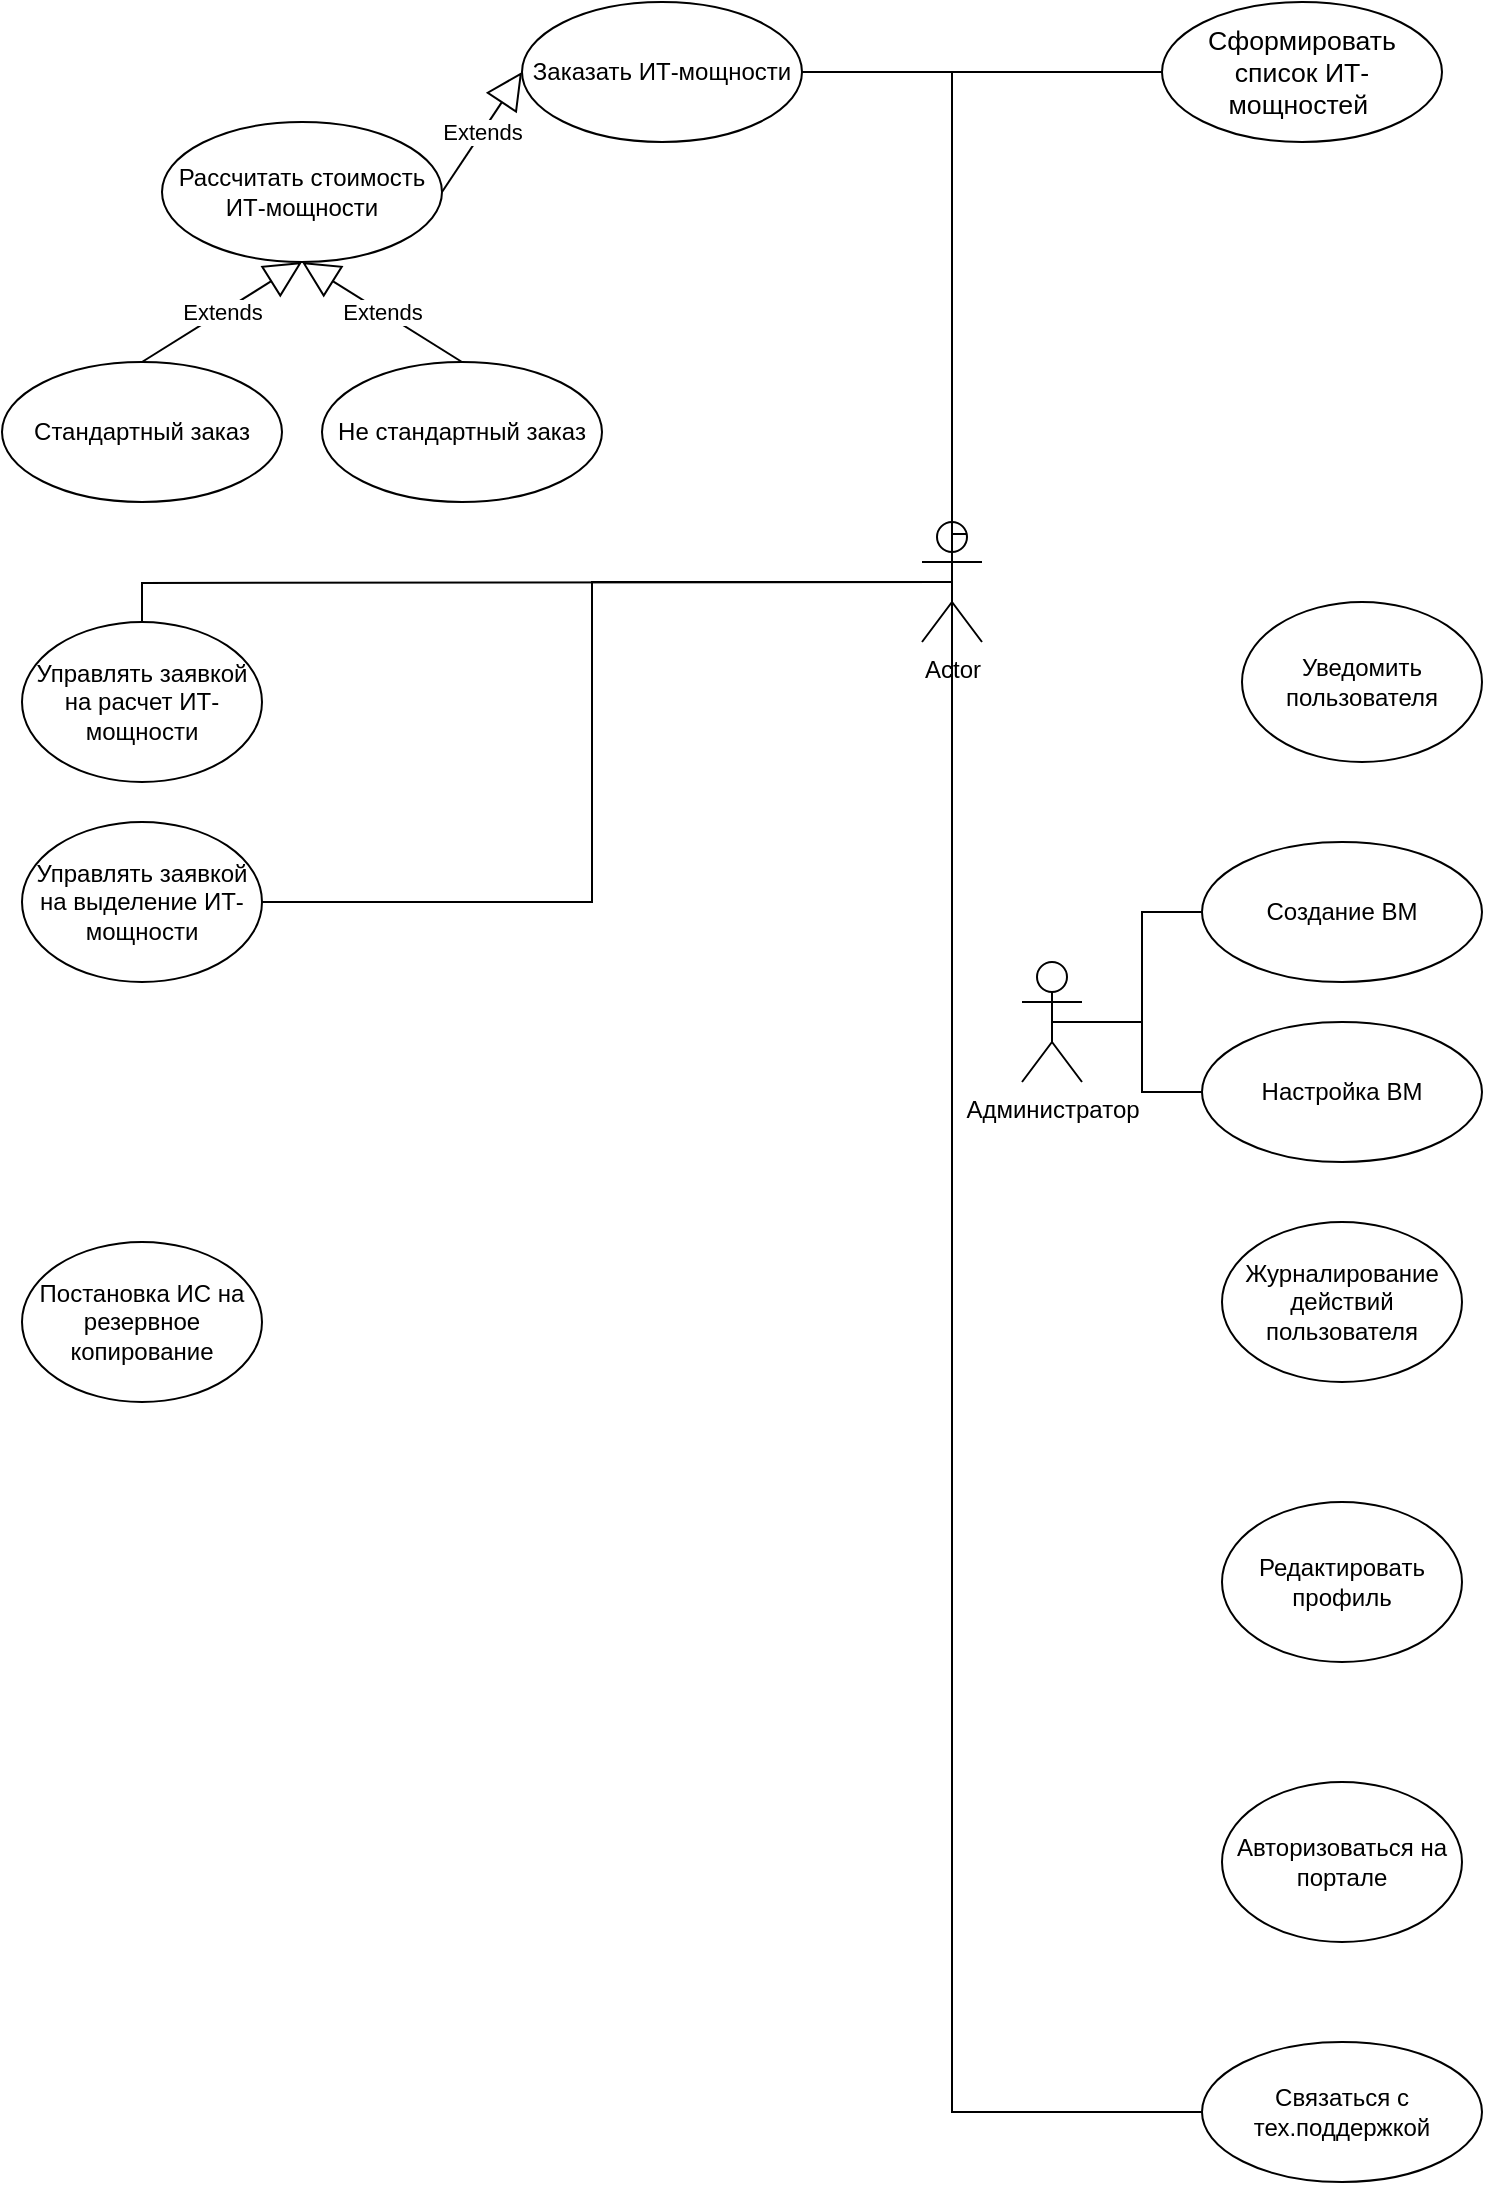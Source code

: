 <mxfile version="20.4.0" type="github">
  <diagram id="Ee9s-W-hiH09DrzuSm6O" name="Страница 1">
    <mxGraphModel dx="1117" dy="541" grid="1" gridSize="10" guides="1" tooltips="1" connect="1" arrows="1" fold="1" page="1" pageScale="1" pageWidth="827" pageHeight="1169" math="0" shadow="0">
      <root>
        <mxCell id="0" />
        <mxCell id="1" parent="0" />
        <mxCell id="plw8cePdsiT2w4CJzT8i-1" value="Actor" style="shape=umlActor;verticalLabelPosition=bottom;verticalAlign=top;html=1;outlineConnect=0;" vertex="1" parent="1">
          <mxGeometry x="480" y="280" width="30" height="60" as="geometry" />
        </mxCell>
        <mxCell id="plw8cePdsiT2w4CJzT8i-2" value="Заказать ИТ-мощности" style="ellipse;whiteSpace=wrap;html=1;" vertex="1" parent="1">
          <mxGeometry x="280" y="20" width="140" height="70" as="geometry" />
        </mxCell>
        <mxCell id="plw8cePdsiT2w4CJzT8i-3" value="Рассчитать стоимость&lt;br&gt;ИТ-мощности" style="ellipse;whiteSpace=wrap;html=1;" vertex="1" parent="1">
          <mxGeometry x="100" y="80" width="140" height="70" as="geometry" />
        </mxCell>
        <mxCell id="plw8cePdsiT2w4CJzT8i-4" value="Extends" style="endArrow=block;endSize=16;endFill=0;html=1;rounded=0;exitX=1;exitY=0.5;exitDx=0;exitDy=0;entryX=0;entryY=0.5;entryDx=0;entryDy=0;" edge="1" parent="1" source="plw8cePdsiT2w4CJzT8i-3" target="plw8cePdsiT2w4CJzT8i-2">
          <mxGeometry width="160" relative="1" as="geometry">
            <mxPoint x="370" y="200" as="sourcePoint" />
            <mxPoint x="530" y="200" as="targetPoint" />
          </mxGeometry>
        </mxCell>
        <mxCell id="plw8cePdsiT2w4CJzT8i-5" value="Стандартный заказ" style="ellipse;whiteSpace=wrap;html=1;" vertex="1" parent="1">
          <mxGeometry x="20" y="200" width="140" height="70" as="geometry" />
        </mxCell>
        <mxCell id="plw8cePdsiT2w4CJzT8i-6" value="Не стандартный заказ" style="ellipse;whiteSpace=wrap;html=1;" vertex="1" parent="1">
          <mxGeometry x="180" y="200" width="140" height="70" as="geometry" />
        </mxCell>
        <mxCell id="plw8cePdsiT2w4CJzT8i-7" value="Extends" style="endArrow=block;endSize=16;endFill=0;html=1;rounded=0;entryX=0.5;entryY=1;entryDx=0;entryDy=0;exitX=0.5;exitY=0;exitDx=0;exitDy=0;" edge="1" parent="1" source="plw8cePdsiT2w4CJzT8i-5" target="plw8cePdsiT2w4CJzT8i-3">
          <mxGeometry width="160" relative="1" as="geometry">
            <mxPoint x="370" y="200" as="sourcePoint" />
            <mxPoint x="530" y="200" as="targetPoint" />
          </mxGeometry>
        </mxCell>
        <mxCell id="plw8cePdsiT2w4CJzT8i-8" value="Extends" style="endArrow=block;endSize=16;endFill=0;html=1;rounded=0;exitX=0.5;exitY=0;exitDx=0;exitDy=0;" edge="1" parent="1" source="plw8cePdsiT2w4CJzT8i-6">
          <mxGeometry width="160" relative="1" as="geometry">
            <mxPoint x="260" y="170" as="sourcePoint" />
            <mxPoint x="170" y="150" as="targetPoint" />
          </mxGeometry>
        </mxCell>
        <mxCell id="plw8cePdsiT2w4CJzT8i-9" value="" style="endArrow=none;html=1;edgeStyle=orthogonalEdgeStyle;rounded=0;entryX=0.5;entryY=0.5;entryDx=0;entryDy=0;entryPerimeter=0;exitX=1;exitY=0.5;exitDx=0;exitDy=0;" edge="1" parent="1" source="plw8cePdsiT2w4CJzT8i-2" target="plw8cePdsiT2w4CJzT8i-1">
          <mxGeometry relative="1" as="geometry">
            <mxPoint x="370" y="200" as="sourcePoint" />
            <mxPoint x="530" y="200" as="targetPoint" />
          </mxGeometry>
        </mxCell>
        <mxCell id="plw8cePdsiT2w4CJzT8i-12" value="&lt;span style=&quot;font-size:10.0pt;mso-bidi-font-size:10.5pt;&lt;br/&gt;font-family:&amp;quot;Calibri Light&amp;quot;,sans-serif;mso-fareast-font-family:Calibri;&lt;br/&gt;mso-bidi-font-family:&amp;quot;Times New Roman&amp;quot;;mso-ansi-language:RU;mso-fareast-language:&lt;br/&gt;RU;mso-bidi-language:AR-SA&quot;&gt;Сформировать список ИТ-мощностей&amp;nbsp;&lt;/span&gt;" style="ellipse;whiteSpace=wrap;html=1;" vertex="1" parent="1">
          <mxGeometry x="600" y="20" width="140" height="70" as="geometry" />
        </mxCell>
        <mxCell id="plw8cePdsiT2w4CJzT8i-13" value="Связаться с тех.поддержкой" style="ellipse;whiteSpace=wrap;html=1;" vertex="1" parent="1">
          <mxGeometry x="620" y="1040" width="140" height="70" as="geometry" />
        </mxCell>
        <mxCell id="plw8cePdsiT2w4CJzT8i-14" value="Администратор" style="shape=umlActor;verticalLabelPosition=bottom;verticalAlign=top;html=1;" vertex="1" parent="1">
          <mxGeometry x="530" y="500" width="30" height="60" as="geometry" />
        </mxCell>
        <mxCell id="plw8cePdsiT2w4CJzT8i-19" value="" style="endArrow=none;html=1;edgeStyle=orthogonalEdgeStyle;rounded=0;exitX=0;exitY=0.5;exitDx=0;exitDy=0;entryX=0.5;entryY=0;entryDx=0;entryDy=0;entryPerimeter=0;" edge="1" parent="1" source="plw8cePdsiT2w4CJzT8i-12" target="plw8cePdsiT2w4CJzT8i-1">
          <mxGeometry relative="1" as="geometry">
            <mxPoint x="350" y="50" as="sourcePoint" />
            <mxPoint x="490" y="290" as="targetPoint" />
          </mxGeometry>
        </mxCell>
        <mxCell id="plw8cePdsiT2w4CJzT8i-20" value="Авторизоваться на портале" style="ellipse;whiteSpace=wrap;html=1;" vertex="1" parent="1">
          <mxGeometry x="630" y="910" width="120" height="80" as="geometry" />
        </mxCell>
        <mxCell id="plw8cePdsiT2w4CJzT8i-21" value="Редактировать профиль" style="ellipse;whiteSpace=wrap;html=1;" vertex="1" parent="1">
          <mxGeometry x="630" y="770" width="120" height="80" as="geometry" />
        </mxCell>
        <mxCell id="plw8cePdsiT2w4CJzT8i-23" value="Постановка ИС на резервное копирование" style="ellipse;whiteSpace=wrap;html=1;" vertex="1" parent="1">
          <mxGeometry x="30" y="640" width="120" height="80" as="geometry" />
        </mxCell>
        <mxCell id="plw8cePdsiT2w4CJzT8i-24" value="Управлять заявкой на расчет ИТ-мощности" style="ellipse;whiteSpace=wrap;html=1;" vertex="1" parent="1">
          <mxGeometry x="30" y="330" width="120" height="80" as="geometry" />
        </mxCell>
        <mxCell id="plw8cePdsiT2w4CJzT8i-25" value="Управлять заявкой на выделение ИТ-мощности" style="ellipse;whiteSpace=wrap;html=1;" vertex="1" parent="1">
          <mxGeometry x="30" y="430" width="120" height="80" as="geometry" />
        </mxCell>
        <mxCell id="plw8cePdsiT2w4CJzT8i-26" value="Уведомить пользователя" style="ellipse;whiteSpace=wrap;html=1;" vertex="1" parent="1">
          <mxGeometry x="640" y="320" width="120" height="80" as="geometry" />
        </mxCell>
        <mxCell id="plw8cePdsiT2w4CJzT8i-27" value="Журналирование действий пользователя" style="ellipse;whiteSpace=wrap;html=1;" vertex="1" parent="1">
          <mxGeometry x="630" y="630" width="120" height="80" as="geometry" />
        </mxCell>
        <mxCell id="plw8cePdsiT2w4CJzT8i-28" value="" style="endArrow=none;html=1;edgeStyle=orthogonalEdgeStyle;rounded=0;" edge="1" parent="1" target="plw8cePdsiT2w4CJzT8i-24">
          <mxGeometry relative="1" as="geometry">
            <mxPoint x="490" y="310" as="sourcePoint" />
            <mxPoint x="525.0" y="675" as="targetPoint" />
          </mxGeometry>
        </mxCell>
        <mxCell id="plw8cePdsiT2w4CJzT8i-29" value="" style="endArrow=none;html=1;edgeStyle=orthogonalEdgeStyle;rounded=0;entryX=1;entryY=0.5;entryDx=0;entryDy=0;exitX=0.5;exitY=0.5;exitDx=0;exitDy=0;exitPerimeter=0;" edge="1" parent="1" source="plw8cePdsiT2w4CJzT8i-1" target="plw8cePdsiT2w4CJzT8i-25">
          <mxGeometry relative="1" as="geometry">
            <mxPoint x="450" y="420" as="sourcePoint" />
            <mxPoint x="525.0" y="675" as="targetPoint" />
          </mxGeometry>
        </mxCell>
        <mxCell id="plw8cePdsiT2w4CJzT8i-30" value="Создание ВМ" style="ellipse;whiteSpace=wrap;html=1;" vertex="1" parent="1">
          <mxGeometry x="620" y="440" width="140" height="70" as="geometry" />
        </mxCell>
        <mxCell id="plw8cePdsiT2w4CJzT8i-31" value="Настройка ВМ" style="ellipse;whiteSpace=wrap;html=1;" vertex="1" parent="1">
          <mxGeometry x="620" y="530" width="140" height="70" as="geometry" />
        </mxCell>
        <mxCell id="plw8cePdsiT2w4CJzT8i-32" value="" style="endArrow=none;html=1;edgeStyle=orthogonalEdgeStyle;rounded=0;entryX=0;entryY=0.5;entryDx=0;entryDy=0;exitX=0.5;exitY=0.5;exitDx=0;exitDy=0;exitPerimeter=0;" edge="1" parent="1" source="plw8cePdsiT2w4CJzT8i-14" target="plw8cePdsiT2w4CJzT8i-30">
          <mxGeometry relative="1" as="geometry">
            <mxPoint x="450" y="420" as="sourcePoint" />
            <mxPoint x="525.0" y="675" as="targetPoint" />
          </mxGeometry>
        </mxCell>
        <mxCell id="plw8cePdsiT2w4CJzT8i-33" value="" style="endArrow=none;html=1;edgeStyle=orthogonalEdgeStyle;rounded=0;entryX=0;entryY=0.5;entryDx=0;entryDy=0;exitX=0.5;exitY=0.5;exitDx=0;exitDy=0;exitPerimeter=0;" edge="1" parent="1" source="plw8cePdsiT2w4CJzT8i-14" target="plw8cePdsiT2w4CJzT8i-31">
          <mxGeometry relative="1" as="geometry">
            <mxPoint x="450" y="420" as="sourcePoint" />
            <mxPoint x="525.0" y="675" as="targetPoint" />
          </mxGeometry>
        </mxCell>
        <mxCell id="plw8cePdsiT2w4CJzT8i-34" value="" style="endArrow=none;html=1;edgeStyle=orthogonalEdgeStyle;rounded=0;entryX=0;entryY=0.5;entryDx=0;entryDy=0;exitX=0.75;exitY=0.1;exitDx=0;exitDy=0;exitPerimeter=0;" edge="1" parent="1" source="plw8cePdsiT2w4CJzT8i-1" target="plw8cePdsiT2w4CJzT8i-13">
          <mxGeometry relative="1" as="geometry">
            <mxPoint x="450" y="140" as="sourcePoint" />
            <mxPoint x="525.0" y="395" as="targetPoint" />
            <Array as="points">
              <mxPoint x="495" y="286" />
              <mxPoint x="495" y="1075" />
            </Array>
          </mxGeometry>
        </mxCell>
      </root>
    </mxGraphModel>
  </diagram>
</mxfile>
